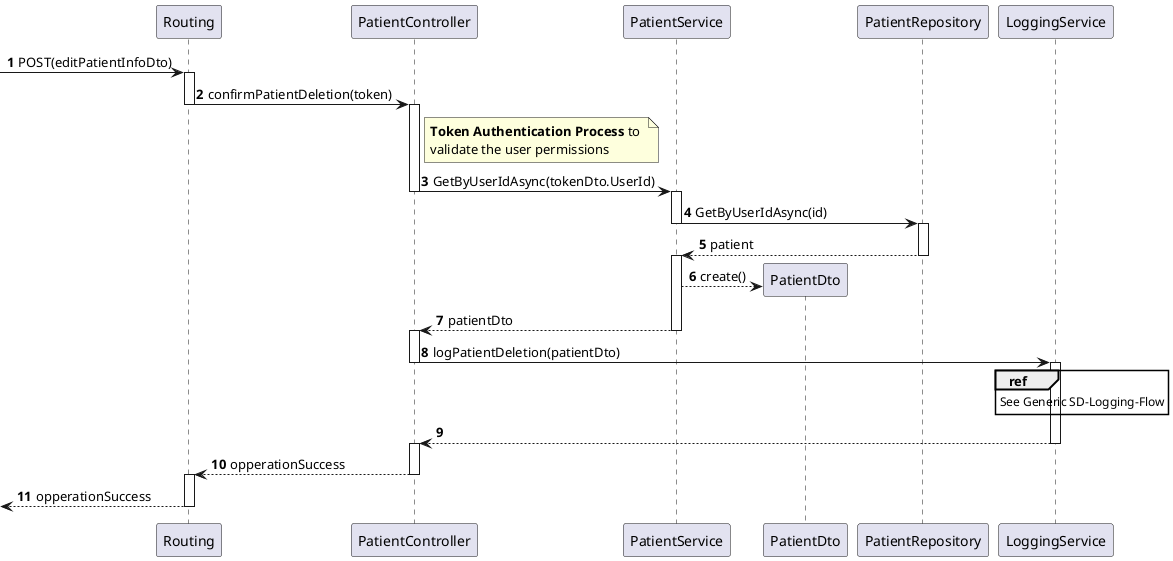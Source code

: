 @startuml
'https://plantuml.com/sequence-diagram

autonumber
participant Routing as route
participant PatientController as ctrl
participant PatientService as svc
participant PatientDto
participant PatientRepository as patRepo
participant LoggingService as logSvc

-> route : POST(editPatientInfoDto)

activate route
    route -> ctrl : confirmPatientDeletion(token)
deactivate route

activate ctrl
    note right ctrl
    **Token Authentication Process** to 
    validate the user permissions 
    end note
    ctrl -> svc : GetByUserIdAsync(tokenDto.UserId)
deactivate ctrl

activate svc
    svc -> patRepo : GetByUserIdAsync(id)
deactivate svc

activate patRepo
    patRepo --> svc: patient
deactivate patRepo

activate svc
    svc --> PatientDto** : create()
    svc --> ctrl : patientDto
deactivate svc

activate ctrl
    ctrl -> logSvc : logPatientDeletion(patientDto)
deactivate ctrl

activate logSvc
    ref over logSvc
        See Generic SD-Logging-Flow
    end ref
    logSvc --> ctrl :
deactivate logSvc

activate ctrl
    ctrl --> route : opperationSuccess
deactivate ctrl

activate route
<-- route : opperationSuccess
deactivate route
@enduml